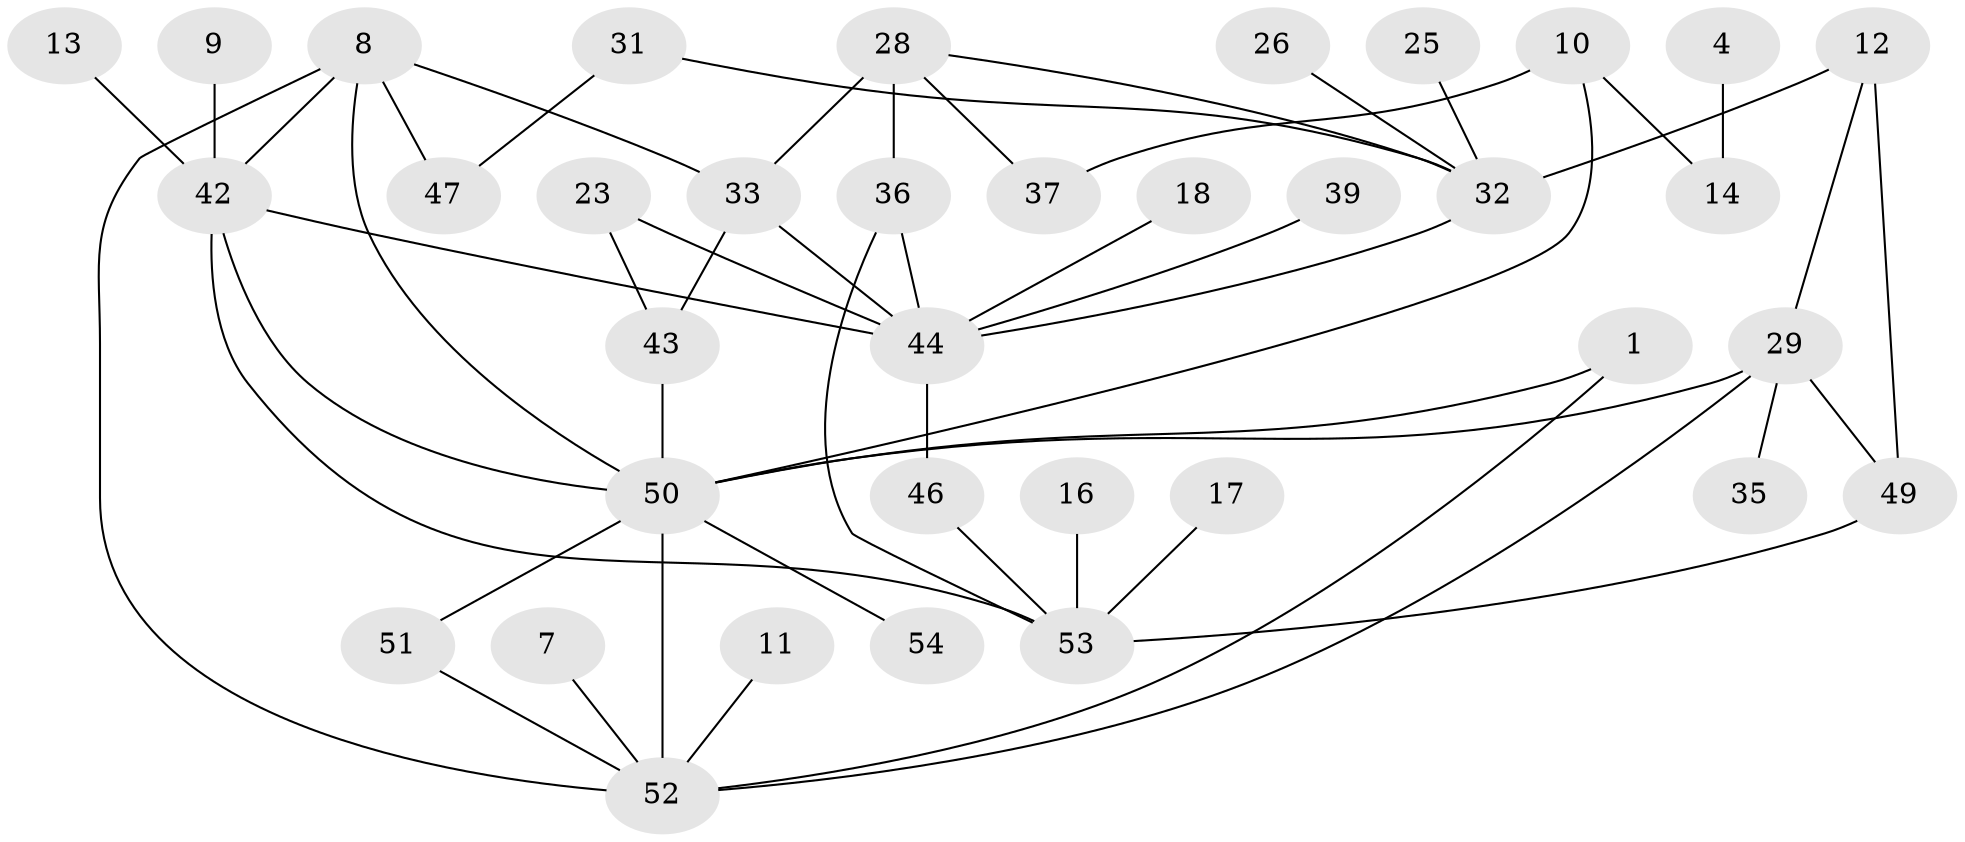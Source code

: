 // original degree distribution, {2: 0.2358490566037736, 3: 0.16981132075471697, 4: 0.12264150943396226, 0: 0.1320754716981132, 1: 0.2830188679245283, 5: 0.03773584905660377, 6: 0.018867924528301886}
// Generated by graph-tools (version 1.1) at 2025/25/03/09/25 03:25:21]
// undirected, 36 vertices, 52 edges
graph export_dot {
graph [start="1"]
  node [color=gray90,style=filled];
  1;
  4;
  7;
  8;
  9;
  10;
  11;
  12;
  13;
  14;
  16;
  17;
  18;
  23;
  25;
  26;
  28;
  29;
  31;
  32;
  33;
  35;
  36;
  37;
  39;
  42;
  43;
  44;
  46;
  47;
  49;
  50;
  51;
  52;
  53;
  54;
  1 -- 50 [weight=1.0];
  1 -- 52 [weight=1.0];
  4 -- 14 [weight=1.0];
  7 -- 52 [weight=1.0];
  8 -- 33 [weight=1.0];
  8 -- 42 [weight=1.0];
  8 -- 47 [weight=1.0];
  8 -- 50 [weight=1.0];
  8 -- 52 [weight=1.0];
  9 -- 42 [weight=1.0];
  10 -- 14 [weight=1.0];
  10 -- 37 [weight=2.0];
  10 -- 50 [weight=1.0];
  11 -- 52 [weight=1.0];
  12 -- 29 [weight=1.0];
  12 -- 32 [weight=2.0];
  12 -- 49 [weight=1.0];
  13 -- 42 [weight=1.0];
  16 -- 53 [weight=1.0];
  17 -- 53 [weight=1.0];
  18 -- 44 [weight=1.0];
  23 -- 43 [weight=1.0];
  23 -- 44 [weight=1.0];
  25 -- 32 [weight=1.0];
  26 -- 32 [weight=1.0];
  28 -- 32 [weight=1.0];
  28 -- 33 [weight=2.0];
  28 -- 36 [weight=1.0];
  28 -- 37 [weight=1.0];
  29 -- 35 [weight=1.0];
  29 -- 49 [weight=1.0];
  29 -- 50 [weight=1.0];
  29 -- 52 [weight=1.0];
  31 -- 32 [weight=1.0];
  31 -- 47 [weight=1.0];
  32 -- 44 [weight=1.0];
  33 -- 43 [weight=1.0];
  33 -- 44 [weight=1.0];
  36 -- 44 [weight=1.0];
  36 -- 53 [weight=1.0];
  39 -- 44 [weight=1.0];
  42 -- 44 [weight=2.0];
  42 -- 50 [weight=2.0];
  42 -- 53 [weight=1.0];
  43 -- 50 [weight=1.0];
  44 -- 46 [weight=1.0];
  46 -- 53 [weight=1.0];
  49 -- 53 [weight=1.0];
  50 -- 51 [weight=1.0];
  50 -- 52 [weight=1.0];
  50 -- 54 [weight=1.0];
  51 -- 52 [weight=1.0];
}
